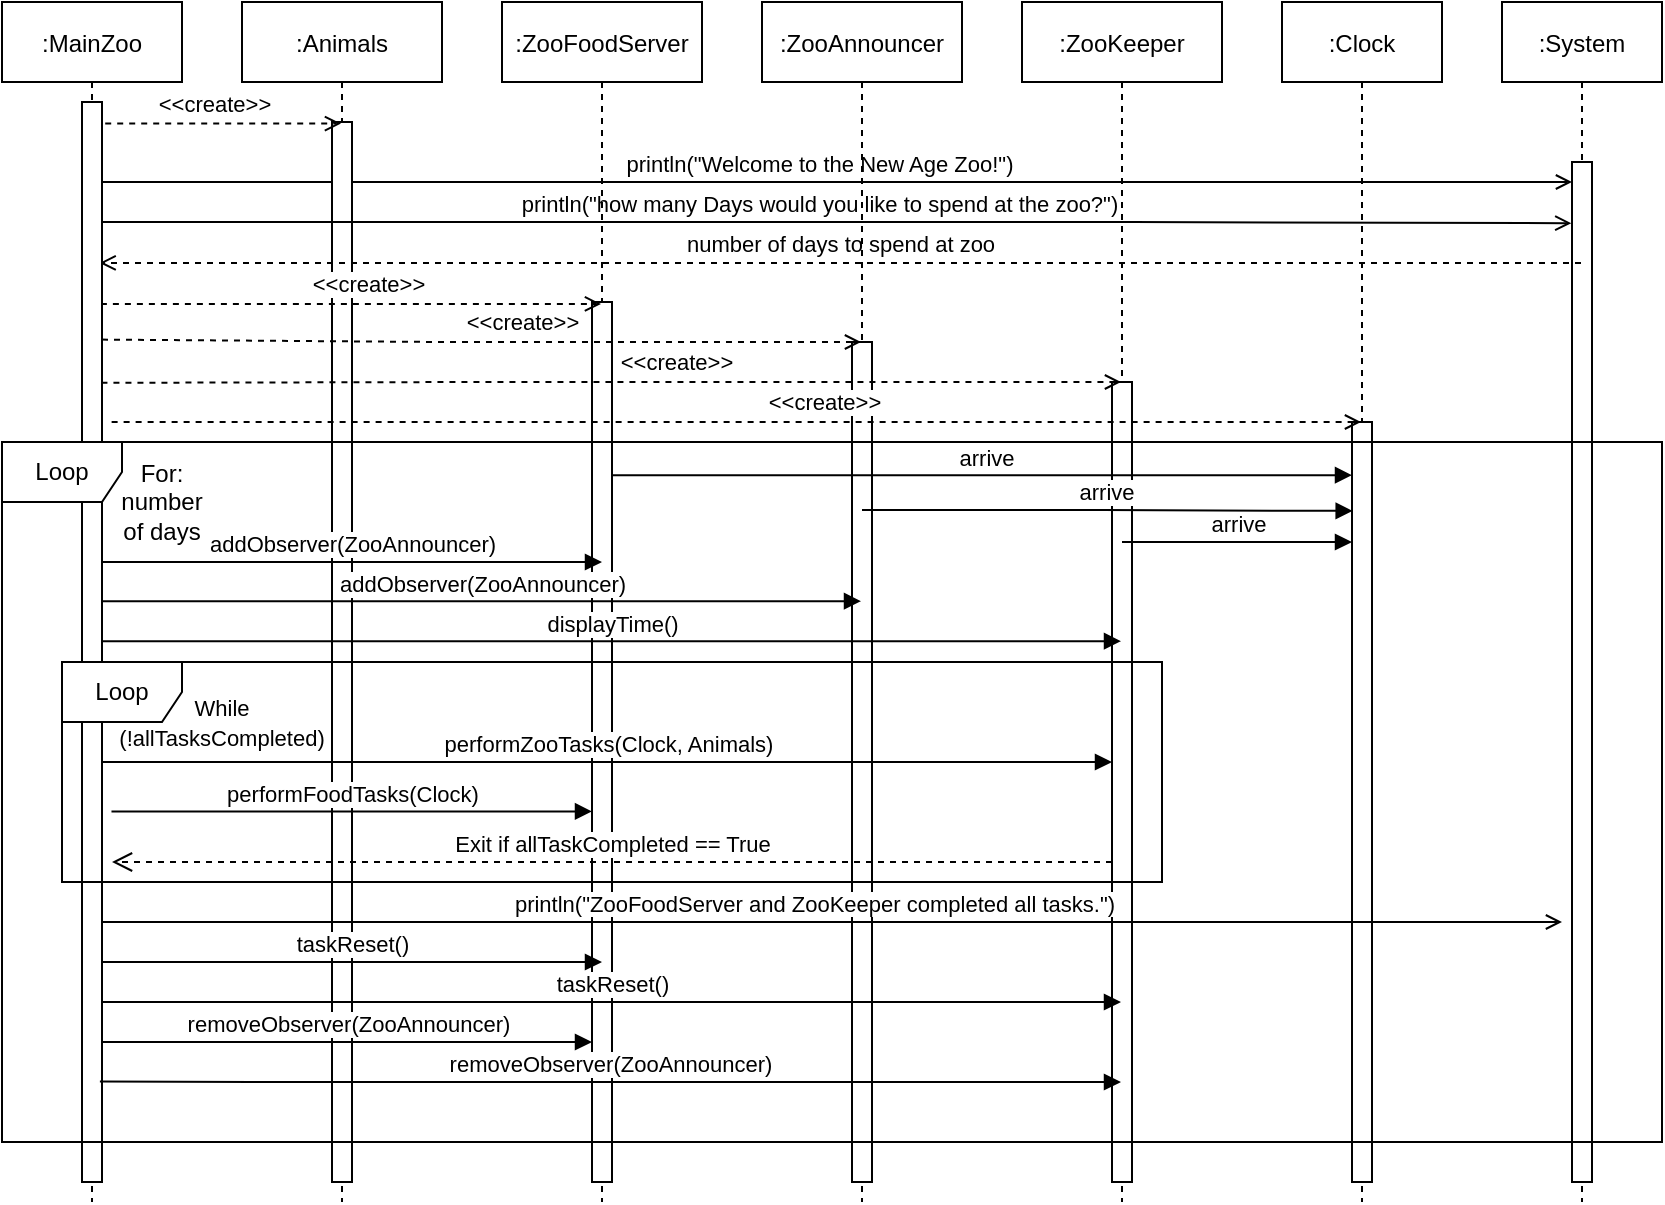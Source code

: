 <mxfile version="13.7.6" type="device"><diagram id="kgpKYQtTHZ0yAKxKKP6v" name="Page-1"><mxGraphModel dx="981" dy="526" grid="1" gridSize="10" guides="1" tooltips="1" connect="1" arrows="1" fold="1" page="1" pageScale="1" pageWidth="850" pageHeight="1100" math="0" shadow="0"><root><mxCell id="0"/><mxCell id="1" parent="0"/><mxCell id="3nuBFxr9cyL0pnOWT2aG-5" value=":System" style="shape=umlLifeline;perimeter=lifelinePerimeter;container=1;collapsible=0;recursiveResize=0;rounded=0;shadow=0;strokeWidth=1;" parent="1" vertex="1"><mxGeometry x="760" y="40" width="80" height="600" as="geometry"/></mxCell><mxCell id="3nuBFxr9cyL0pnOWT2aG-6" value="" style="points=[];perimeter=orthogonalPerimeter;rounded=0;shadow=0;strokeWidth=1;" parent="3nuBFxr9cyL0pnOWT2aG-5" vertex="1"><mxGeometry x="35" y="80" width="10" height="510" as="geometry"/></mxCell><mxCell id="3nuBFxr9cyL0pnOWT2aG-8" value="println(&quot;Welcome to the New Age Zoo!&quot;)" style="verticalAlign=bottom;endArrow=open;shadow=0;strokeWidth=1;endFill=0;" parent="1" source="3nuBFxr9cyL0pnOWT2aG-2" target="3nuBFxr9cyL0pnOWT2aG-6" edge="1"><mxGeometry x="-0.023" relative="1" as="geometry"><mxPoint x="275" y="160" as="sourcePoint"/><Array as="points"><mxPoint x="220" y="130"/><mxPoint x="380" y="130"/><mxPoint x="560" y="130"/></Array><mxPoint as="offset"/><mxPoint x="740" y="130" as="targetPoint"/></mxGeometry></mxCell><mxCell id="Q-J5l4cvmlaTYqsYvdcS-1" value=":Animals" style="shape=umlLifeline;perimeter=lifelinePerimeter;container=1;collapsible=0;recursiveResize=0;rounded=0;shadow=0;strokeWidth=1;" parent="1" vertex="1"><mxGeometry x="130" y="40" width="100" height="600" as="geometry"/></mxCell><mxCell id="Q-J5l4cvmlaTYqsYvdcS-2" value="" style="points=[];perimeter=orthogonalPerimeter;rounded=0;shadow=0;strokeWidth=1;" parent="Q-J5l4cvmlaTYqsYvdcS-1" vertex="1"><mxGeometry x="45" y="60" width="10" height="530" as="geometry"/></mxCell><mxCell id="Q-J5l4cvmlaTYqsYvdcS-5" value="" style="endArrow=open;dashed=1;endFill=0;endSize=6;html=1;exitX=1.16;exitY=0.02;exitDx=0;exitDy=0;exitPerimeter=0;" parent="1" edge="1" target="Q-J5l4cvmlaTYqsYvdcS-1" source="3nuBFxr9cyL0pnOWT2aG-2"><mxGeometry width="160" relative="1" as="geometry"><mxPoint x="100" y="100" as="sourcePoint"/><mxPoint x="240" y="100" as="targetPoint"/></mxGeometry></mxCell><mxCell id="Q-J5l4cvmlaTYqsYvdcS-6" value="&amp;lt;&amp;lt;create&amp;gt;&amp;gt;" style="edgeLabel;html=1;align=center;verticalAlign=middle;resizable=0;points=[];" parent="Q-J5l4cvmlaTYqsYvdcS-5" vertex="1" connectable="0"><mxGeometry x="0.189" relative="1" as="geometry"><mxPoint x="-15.52" y="-10" as="offset"/></mxGeometry></mxCell><mxCell id="6I-l0QXwfc9Rvmi-CqXE-4" value="println(&quot;how many Days would you like to spend at the zoo?&quot;)" style="verticalAlign=bottom;endArrow=open;shadow=0;strokeWidth=1;endFill=0;exitX=1;exitY=0.111;exitDx=0;exitDy=0;exitPerimeter=0;entryX=-0.035;entryY=0.06;entryDx=0;entryDy=0;entryPerimeter=0;" edge="1" parent="1" source="3nuBFxr9cyL0pnOWT2aG-2" target="3nuBFxr9cyL0pnOWT2aG-6"><mxGeometry x="-0.023" relative="1" as="geometry"><mxPoint x="100" y="150" as="sourcePoint"/><Array as="points"><mxPoint x="225" y="150"/><mxPoint x="385" y="150"/><mxPoint x="565" y="150"/></Array><mxPoint as="offset"/><mxPoint x="790" y="150" as="targetPoint"/></mxGeometry></mxCell><mxCell id="6I-l0QXwfc9Rvmi-CqXE-6" value="number of days to spend at zoo" style="html=1;verticalAlign=bottom;endArrow=open;dashed=1;endSize=6;entryX=0.88;entryY=0.149;entryDx=0;entryDy=0;entryPerimeter=0;" edge="1" parent="1" source="3nuBFxr9cyL0pnOWT2aG-5" target="3nuBFxr9cyL0pnOWT2aG-2"><mxGeometry relative="1" as="geometry"><mxPoint x="740" y="170" as="sourcePoint"/><mxPoint x="100" y="170" as="targetPoint"/></mxGeometry></mxCell><mxCell id="6I-l0QXwfc9Rvmi-CqXE-7" value=":ZooFoodServer" style="shape=umlLifeline;perimeter=lifelinePerimeter;container=1;collapsible=0;recursiveResize=0;rounded=0;shadow=0;strokeWidth=1;" vertex="1" parent="1"><mxGeometry x="260" y="40" width="100" height="600" as="geometry"/></mxCell><mxCell id="6I-l0QXwfc9Rvmi-CqXE-8" value="" style="points=[];perimeter=orthogonalPerimeter;rounded=0;shadow=0;strokeWidth=1;" vertex="1" parent="6I-l0QXwfc9Rvmi-CqXE-7"><mxGeometry x="45" y="150" width="10" height="440" as="geometry"/></mxCell><mxCell id="6I-l0QXwfc9Rvmi-CqXE-11" value=":ZooAnnouncer" style="shape=umlLifeline;perimeter=lifelinePerimeter;container=1;collapsible=0;recursiveResize=0;rounded=0;shadow=0;strokeWidth=1;" vertex="1" parent="1"><mxGeometry x="390" y="40" width="100" height="600" as="geometry"/></mxCell><mxCell id="6I-l0QXwfc9Rvmi-CqXE-12" value="" style="points=[];perimeter=orthogonalPerimeter;rounded=0;shadow=0;strokeWidth=1;" vertex="1" parent="6I-l0QXwfc9Rvmi-CqXE-11"><mxGeometry x="45" y="170" width="10" height="420" as="geometry"/></mxCell><mxCell id="6I-l0QXwfc9Rvmi-CqXE-13" value=":ZooKeeper" style="shape=umlLifeline;perimeter=lifelinePerimeter;container=1;collapsible=0;recursiveResize=0;rounded=0;shadow=0;strokeWidth=1;" vertex="1" parent="1"><mxGeometry x="520" y="40" width="100" height="600" as="geometry"/></mxCell><mxCell id="6I-l0QXwfc9Rvmi-CqXE-14" value="" style="points=[];perimeter=orthogonalPerimeter;rounded=0;shadow=0;strokeWidth=1;" vertex="1" parent="6I-l0QXwfc9Rvmi-CqXE-13"><mxGeometry x="45" y="190" width="10" height="400" as="geometry"/></mxCell><mxCell id="6I-l0QXwfc9Rvmi-CqXE-15" value="" style="endArrow=open;dashed=1;endFill=0;endSize=6;html=1;exitX=0.944;exitY=0.187;exitDx=0;exitDy=0;exitPerimeter=0;" edge="1" parent="1" source="3nuBFxr9cyL0pnOWT2aG-2" target="6I-l0QXwfc9Rvmi-CqXE-7"><mxGeometry width="160" relative="1" as="geometry"><mxPoint x="100" y="190" as="sourcePoint"/><mxPoint x="259.5" y="190" as="targetPoint"/></mxGeometry></mxCell><mxCell id="6I-l0QXwfc9Rvmi-CqXE-16" value="&amp;lt;&amp;lt;create&amp;gt;&amp;gt;" style="edgeLabel;html=1;align=center;verticalAlign=middle;resizable=0;points=[];" vertex="1" connectable="0" parent="6I-l0QXwfc9Rvmi-CqXE-15"><mxGeometry x="0.189" relative="1" as="geometry"><mxPoint x="-15.52" y="-10" as="offset"/></mxGeometry></mxCell><mxCell id="6I-l0QXwfc9Rvmi-CqXE-17" value="" style="endArrow=open;dashed=1;endFill=0;endSize=6;html=1;exitX=1;exitY=0.22;exitDx=0;exitDy=0;exitPerimeter=0;" edge="1" parent="1" source="3nuBFxr9cyL0pnOWT2aG-2" target="6I-l0QXwfc9Rvmi-CqXE-11"><mxGeometry width="160" relative="1" as="geometry"><mxPoint x="70" y="210" as="sourcePoint"/><mxPoint x="374.5" y="210" as="targetPoint"/><Array as="points"><mxPoint x="230" y="210"/></Array></mxGeometry></mxCell><mxCell id="6I-l0QXwfc9Rvmi-CqXE-18" value="&amp;lt;&amp;lt;create&amp;gt;&amp;gt;" style="edgeLabel;html=1;align=center;verticalAlign=middle;resizable=0;points=[];" vertex="1" connectable="0" parent="6I-l0QXwfc9Rvmi-CqXE-17"><mxGeometry x="0.189" relative="1" as="geometry"><mxPoint x="-15.52" y="-10" as="offset"/></mxGeometry></mxCell><mxCell id="6I-l0QXwfc9Rvmi-CqXE-19" value="" style="endArrow=open;dashed=1;endFill=0;endSize=6;html=1;exitX=0.972;exitY=0.26;exitDx=0;exitDy=0;exitPerimeter=0;" edge="1" parent="1" source="3nuBFxr9cyL0pnOWT2aG-2" target="6I-l0QXwfc9Rvmi-CqXE-13"><mxGeometry width="160" relative="1" as="geometry"><mxPoint x="70" y="230" as="sourcePoint"/><mxPoint x="489.5" y="230" as="targetPoint"/><Array as="points"><mxPoint x="250" y="230"/></Array></mxGeometry></mxCell><mxCell id="6I-l0QXwfc9Rvmi-CqXE-20" value="&amp;lt;&amp;lt;create&amp;gt;&amp;gt;" style="edgeLabel;html=1;align=center;verticalAlign=middle;resizable=0;points=[];" vertex="1" connectable="0" parent="6I-l0QXwfc9Rvmi-CqXE-19"><mxGeometry x="0.189" relative="1" as="geometry"><mxPoint x="-15.52" y="-10" as="offset"/></mxGeometry></mxCell><mxCell id="6I-l0QXwfc9Rvmi-CqXE-21" value=":Clock" style="shape=umlLifeline;perimeter=lifelinePerimeter;container=1;collapsible=0;recursiveResize=0;rounded=0;shadow=0;strokeWidth=1;" vertex="1" parent="1"><mxGeometry x="650" y="40" width="80" height="600" as="geometry"/></mxCell><mxCell id="6I-l0QXwfc9Rvmi-CqXE-22" value="" style="points=[];perimeter=orthogonalPerimeter;rounded=0;shadow=0;strokeWidth=1;" vertex="1" parent="6I-l0QXwfc9Rvmi-CqXE-21"><mxGeometry x="35" y="210" width="10" height="380" as="geometry"/></mxCell><mxCell id="6I-l0QXwfc9Rvmi-CqXE-23" value="" style="endArrow=open;dashed=1;endFill=0;endSize=6;html=1;" edge="1" parent="1" target="6I-l0QXwfc9Rvmi-CqXE-21"><mxGeometry width="160" relative="1" as="geometry"><mxPoint x="64.81" y="250.0" as="sourcePoint"/><mxPoint x="579.5" y="250.0" as="targetPoint"/><Array as="points"><mxPoint x="260" y="250"/></Array></mxGeometry></mxCell><mxCell id="6I-l0QXwfc9Rvmi-CqXE-24" value="&amp;lt;&amp;lt;create&amp;gt;&amp;gt;" style="edgeLabel;html=1;align=center;verticalAlign=middle;resizable=0;points=[];" vertex="1" connectable="0" parent="6I-l0QXwfc9Rvmi-CqXE-23"><mxGeometry x="0.189" relative="1" as="geometry"><mxPoint x="-15.52" y="-10" as="offset"/></mxGeometry></mxCell><mxCell id="6I-l0QXwfc9Rvmi-CqXE-25" value="arrive" style="html=1;verticalAlign=bottom;startArrow=none;startFill=0;endArrow=block;startSize=6;entryX=0;entryY=0.07;entryDx=0;entryDy=0;entryPerimeter=0;" edge="1" parent="1" source="6I-l0QXwfc9Rvmi-CqXE-8" target="6I-l0QXwfc9Rvmi-CqXE-22"><mxGeometry x="0.01" width="60" relative="1" as="geometry"><mxPoint x="320" y="271" as="sourcePoint"/><mxPoint x="380" y="270" as="targetPoint"/><Array as="points"/><mxPoint as="offset"/></mxGeometry></mxCell><mxCell id="6I-l0QXwfc9Rvmi-CqXE-26" value="arrive" style="html=1;verticalAlign=bottom;startArrow=none;startFill=0;endArrow=block;startSize=6;entryX=0.033;entryY=0.117;entryDx=0;entryDy=0;entryPerimeter=0;" edge="1" parent="1" source="6I-l0QXwfc9Rvmi-CqXE-11" target="6I-l0QXwfc9Rvmi-CqXE-22"><mxGeometry width="60" relative="1" as="geometry"><mxPoint x="448.5" y="290.24" as="sourcePoint"/><mxPoint x="685" y="292" as="targetPoint"/><Array as="points"><mxPoint x="550" y="294"/></Array></mxGeometry></mxCell><mxCell id="6I-l0QXwfc9Rvmi-CqXE-27" value="arrive" style="html=1;verticalAlign=bottom;startArrow=none;startFill=0;endArrow=block;startSize=6;" edge="1" parent="1" source="6I-l0QXwfc9Rvmi-CqXE-13" target="6I-l0QXwfc9Rvmi-CqXE-22"><mxGeometry width="60" relative="1" as="geometry"><mxPoint x="580" y="310" as="sourcePoint"/><mxPoint x="680.07" y="310.22" as="targetPoint"/><Array as="points"><mxPoint x="610" y="310"/></Array></mxGeometry></mxCell><mxCell id="6I-l0QXwfc9Rvmi-CqXE-28" value="addObserver(ZooAnnouncer)" style="html=1;verticalAlign=bottom;startArrow=none;startFill=0;endArrow=block;startSize=6;" edge="1" parent="1"><mxGeometry width="60" relative="1" as="geometry"><mxPoint x="60" y="320" as="sourcePoint"/><mxPoint x="310" y="320" as="targetPoint"/><Array as="points"><mxPoint x="150" y="320"/></Array></mxGeometry></mxCell><mxCell id="6I-l0QXwfc9Rvmi-CqXE-29" value="addObserver(ZooAnnouncer)" style="html=1;verticalAlign=bottom;startArrow=none;startFill=0;endArrow=block;startSize=6;" edge="1" parent="1" target="6I-l0QXwfc9Rvmi-CqXE-11"><mxGeometry width="60" relative="1" as="geometry"><mxPoint x="59.997" y="339.58" as="sourcePoint"/><mxPoint x="315.33" y="339.58" as="targetPoint"/></mxGeometry></mxCell><mxCell id="6I-l0QXwfc9Rvmi-CqXE-30" value="displayTime()" style="html=1;verticalAlign=bottom;startArrow=none;startFill=0;endArrow=block;startSize=6;" edge="1" parent="1" target="6I-l0QXwfc9Rvmi-CqXE-13"><mxGeometry width="60" relative="1" as="geometry"><mxPoint x="59.997" y="359.58" as="sourcePoint"/><mxPoint x="439.5" y="359.58" as="targetPoint"/></mxGeometry></mxCell><mxCell id="3nuBFxr9cyL0pnOWT2aG-1" value=":MainZoo" style="shape=umlLifeline;perimeter=lifelinePerimeter;container=1;collapsible=0;recursiveResize=0;rounded=0;shadow=0;strokeWidth=1;" parent="1" vertex="1"><mxGeometry x="10" y="40" width="90" height="600" as="geometry"/></mxCell><mxCell id="3nuBFxr9cyL0pnOWT2aG-2" value="" style="points=[];perimeter=orthogonalPerimeter;rounded=0;shadow=0;strokeWidth=1;" parent="3nuBFxr9cyL0pnOWT2aG-1" vertex="1"><mxGeometry x="40" y="50" width="10" height="540" as="geometry"/></mxCell><mxCell id="6I-l0QXwfc9Rvmi-CqXE-37" value="performZooTasks(Clock, Animals)" style="html=1;verticalAlign=bottom;startArrow=none;startFill=0;endArrow=block;startSize=6;" edge="1" parent="3nuBFxr9cyL0pnOWT2aG-1" target="6I-l0QXwfc9Rvmi-CqXE-14"><mxGeometry width="60" relative="1" as="geometry"><mxPoint x="50" y="380" as="sourcePoint"/><mxPoint x="564.5" y="370.0" as="targetPoint"/></mxGeometry></mxCell><mxCell id="6I-l0QXwfc9Rvmi-CqXE-38" value="performFoodTasks(Clock)" style="html=1;verticalAlign=bottom;startArrow=none;startFill=0;endArrow=block;startSize=6;exitX=0.068;exitY=0.498;exitDx=0;exitDy=0;exitPerimeter=0;" edge="1" parent="3nuBFxr9cyL0pnOWT2aG-1" target="6I-l0QXwfc9Rvmi-CqXE-8"><mxGeometry width="60" relative="1" as="geometry"><mxPoint x="54.74" y="404.74" as="sourcePoint"/><mxPoint x="300" y="415" as="targetPoint"/></mxGeometry></mxCell><mxCell id="6I-l0QXwfc9Rvmi-CqXE-39" value="Exit if allTaskCompleted == True" style="html=1;verticalAlign=bottom;endArrow=open;dashed=1;endSize=8;entryX=0.075;entryY=0.8;entryDx=0;entryDy=0;entryPerimeter=0;" edge="1" parent="1" source="6I-l0QXwfc9Rvmi-CqXE-14"><mxGeometry relative="1" as="geometry"><mxPoint x="554.445" y="470.0" as="sourcePoint"/><mxPoint x="65.005" y="470.0" as="targetPoint"/></mxGeometry></mxCell><mxCell id="6I-l0QXwfc9Rvmi-CqXE-41" value="&lt;font style=&quot;font-size: 11px&quot;&gt;While (!allTasksCompleted)&lt;/font&gt;" style="text;html=1;strokeColor=none;fillColor=none;align=center;verticalAlign=middle;whiteSpace=wrap;rounded=0;" vertex="1" parent="1"><mxGeometry x="100" y="390" width="40" height="20" as="geometry"/></mxCell><mxCell id="6I-l0QXwfc9Rvmi-CqXE-43" value="println(&quot;ZooFoodServer and ZooKeeper completed all tasks.&quot;)" style="verticalAlign=bottom;endArrow=open;shadow=0;strokeWidth=1;endFill=0;" edge="1" parent="1"><mxGeometry x="-0.023" relative="1" as="geometry"><mxPoint x="60" y="500" as="sourcePoint"/><Array as="points"><mxPoint x="215" y="500"/><mxPoint x="375" y="500"/><mxPoint x="555" y="500"/></Array><mxPoint as="offset"/><mxPoint x="790" y="500" as="targetPoint"/></mxGeometry></mxCell><mxCell id="6I-l0QXwfc9Rvmi-CqXE-45" value="taskReset()" style="html=1;verticalAlign=bottom;startArrow=none;startFill=0;endArrow=block;startSize=6;" edge="1" parent="1"><mxGeometry width="60" relative="1" as="geometry"><mxPoint x="60" y="520.0" as="sourcePoint"/><mxPoint x="310" y="520.0" as="targetPoint"/><Array as="points"><mxPoint x="150" y="520"/></Array></mxGeometry></mxCell><mxCell id="6I-l0QXwfc9Rvmi-CqXE-46" value="taskReset()" style="html=1;verticalAlign=bottom;startArrow=none;startFill=0;endArrow=block;startSize=6;" edge="1" parent="1" target="6I-l0QXwfc9Rvmi-CqXE-13"><mxGeometry width="60" relative="1" as="geometry"><mxPoint x="60" y="540.0" as="sourcePoint"/><mxPoint x="310" y="540.0" as="targetPoint"/><Array as="points"><mxPoint x="150" y="540"/><mxPoint x="400" y="540"/></Array></mxGeometry></mxCell><mxCell id="6I-l0QXwfc9Rvmi-CqXE-48" value="removeObserver(ZooAnnouncer)" style="html=1;verticalAlign=bottom;startArrow=none;startFill=0;endArrow=block;startSize=6;" edge="1" parent="1" source="3nuBFxr9cyL0pnOWT2aG-2"><mxGeometry width="60" relative="1" as="geometry"><mxPoint x="80" y="560" as="sourcePoint"/><mxPoint x="305" y="560.0" as="targetPoint"/><Array as="points"><mxPoint x="145" y="560"/></Array></mxGeometry></mxCell><mxCell id="6I-l0QXwfc9Rvmi-CqXE-49" value="removeObserver(ZooAnnouncer)" style="html=1;verticalAlign=bottom;startArrow=none;startFill=0;endArrow=block;startSize=6;exitX=0.895;exitY=0.907;exitDx=0;exitDy=0;exitPerimeter=0;" edge="1" parent="1" source="3nuBFxr9cyL0pnOWT2aG-2" target="6I-l0QXwfc9Rvmi-CqXE-13"><mxGeometry width="60" relative="1" as="geometry"><mxPoint x="70" y="580" as="sourcePoint"/><mxPoint x="305" y="580" as="targetPoint"/><Array as="points"><mxPoint x="145" y="580"/></Array></mxGeometry></mxCell><mxCell id="6I-l0QXwfc9Rvmi-CqXE-51" value="For: number of days" style="text;html=1;strokeColor=none;fillColor=none;align=center;verticalAlign=middle;whiteSpace=wrap;rounded=0;" vertex="1" parent="1"><mxGeometry x="70" y="280" width="40" height="20" as="geometry"/></mxCell><mxCell id="6I-l0QXwfc9Rvmi-CqXE-40" value="Loop" style="shape=umlFrame;whiteSpace=wrap;html=1;" vertex="1" parent="1"><mxGeometry x="40" y="370" width="550" height="110" as="geometry"/></mxCell><mxCell id="6I-l0QXwfc9Rvmi-CqXE-50" value="Loop" style="shape=umlFrame;whiteSpace=wrap;html=1;align=center;" vertex="1" parent="1"><mxGeometry x="10" y="260" width="830" height="350" as="geometry"/></mxCell></root></mxGraphModel></diagram></mxfile>